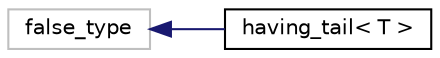 digraph "Graphical Class Hierarchy"
{
  edge [fontname="Helvetica",fontsize="10",labelfontname="Helvetica",labelfontsize="10"];
  node [fontname="Helvetica",fontsize="10",shape=record];
  rankdir="LR";
  Node1 [label="false_type",height=0.2,width=0.4,color="grey75", fillcolor="white", style="filled"];
  Node1 -> Node2 [dir="back",color="midnightblue",fontsize="10",style="solid",fontname="Helvetica"];
  Node2 [label="having_tail\< T \>",height=0.2,width=0.4,color="black", fillcolor="white", style="filled",URL="$structhaving__tail.html",tooltip="struct for detecting vector or list as std::vector<T, allocator> - so used <T, ... Args> "];
}
